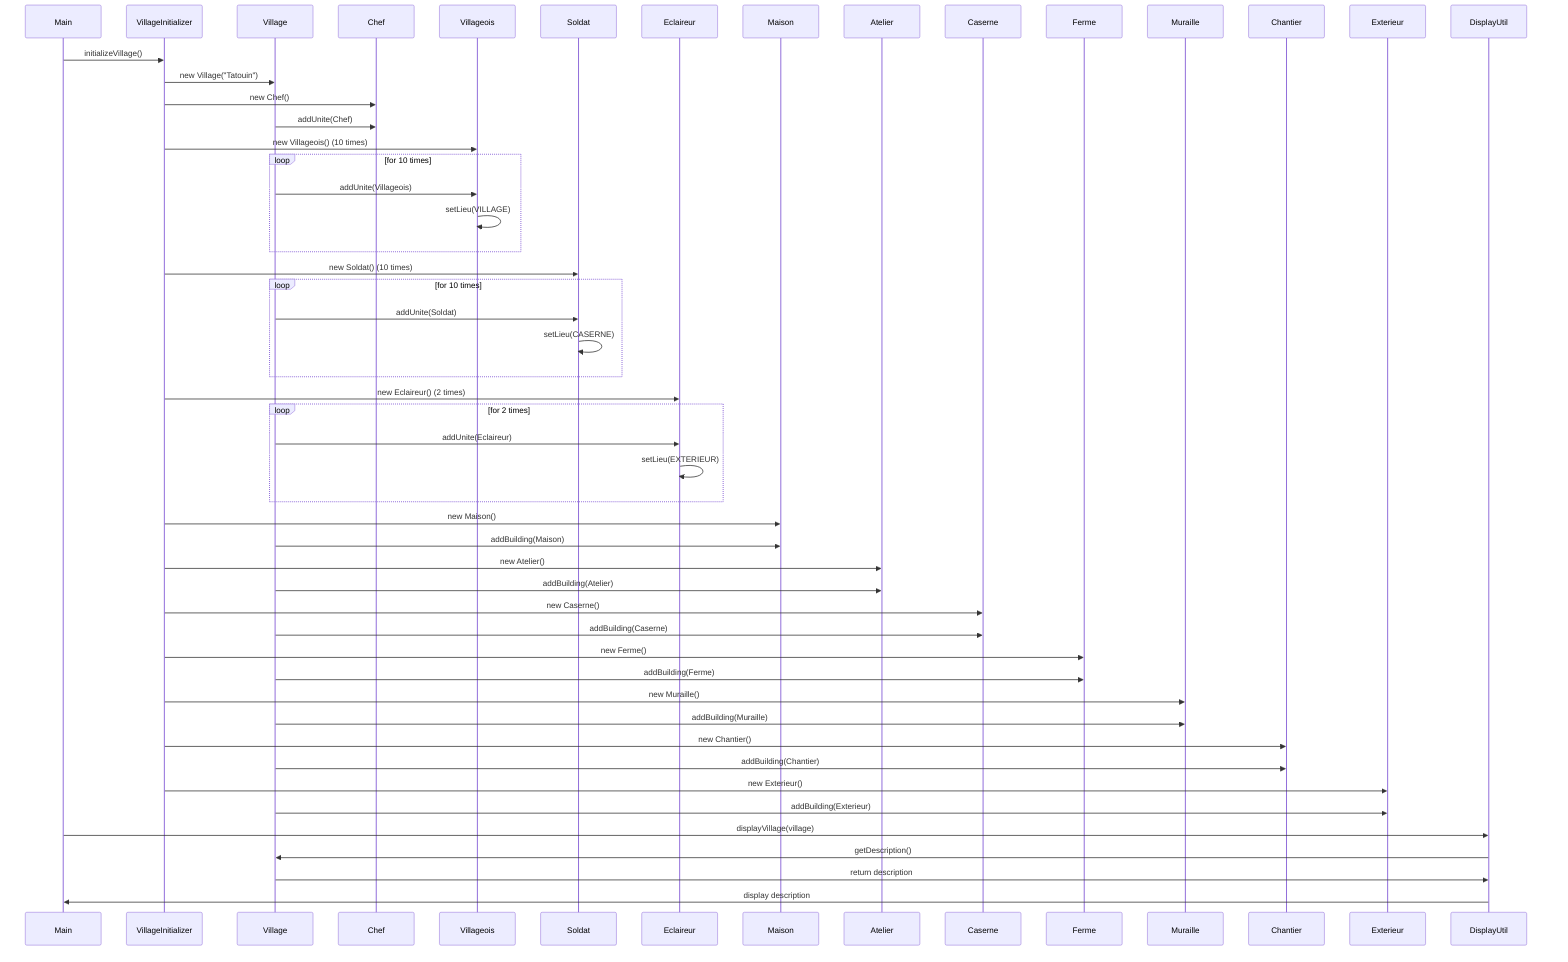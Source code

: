 sequenceDiagram
    participant Main
    participant VillageInitializer
    participant Village
    participant Chef
    participant Villageois
    participant Soldat
    participant Eclaireur
    participant Maison
    participant Atelier
    participant Caserne
    participant Ferme
    participant Muraille
    participant Chantier
    participant Exterieur
    participant DisplayUtil

    Main->>VillageInitializer: initializeVillage()
    VillageInitializer->>Village: new Village("Tatouin")
    VillageInitializer->>Chef: new Chef()
    Village->>Chef: addUnite(Chef)
    VillageInitializer->>Villageois: new Villageois() (10 times)
    loop for 10 times
        Village->>Villageois: addUnite(Villageois)
        Villageois->>Villageois: setLieu(VILLAGE)
    end
    VillageInitializer->>Soldat: new Soldat() (10 times)
    loop for 10 times
        Village->>Soldat: addUnite(Soldat)
        Soldat->>Soldat: setLieu(CASERNE)
    end
    VillageInitializer->>Eclaireur: new Eclaireur() (2 times)
    loop for 2 times
        Village->>Eclaireur: addUnite(Eclaireur)
        Eclaireur->>Eclaireur: setLieu(EXTERIEUR)
    end
    VillageInitializer->>Maison: new Maison()
    Village->>Maison: addBuilding(Maison)
    VillageInitializer->>Atelier: new Atelier()
    Village->>Atelier: addBuilding(Atelier)
    VillageInitializer->>Caserne: new Caserne()
    Village->>Caserne: addBuilding(Caserne)
    VillageInitializer->>Ferme: new Ferme()
    Village->>Ferme: addBuilding(Ferme)
    VillageInitializer->>Muraille: new Muraille()
    Village->>Muraille: addBuilding(Muraille)
    VillageInitializer->>Chantier: new Chantier()
    Village->>Chantier: addBuilding(Chantier)
    VillageInitializer->>Exterieur: new Exterieur()
    Village->>Exterieur: addBuilding(Exterieur)
    Main->>DisplayUtil: displayVillage(village)
    DisplayUtil->>Village: getDescription()
    Village->>DisplayUtil: return description
    DisplayUtil->>Main: display description